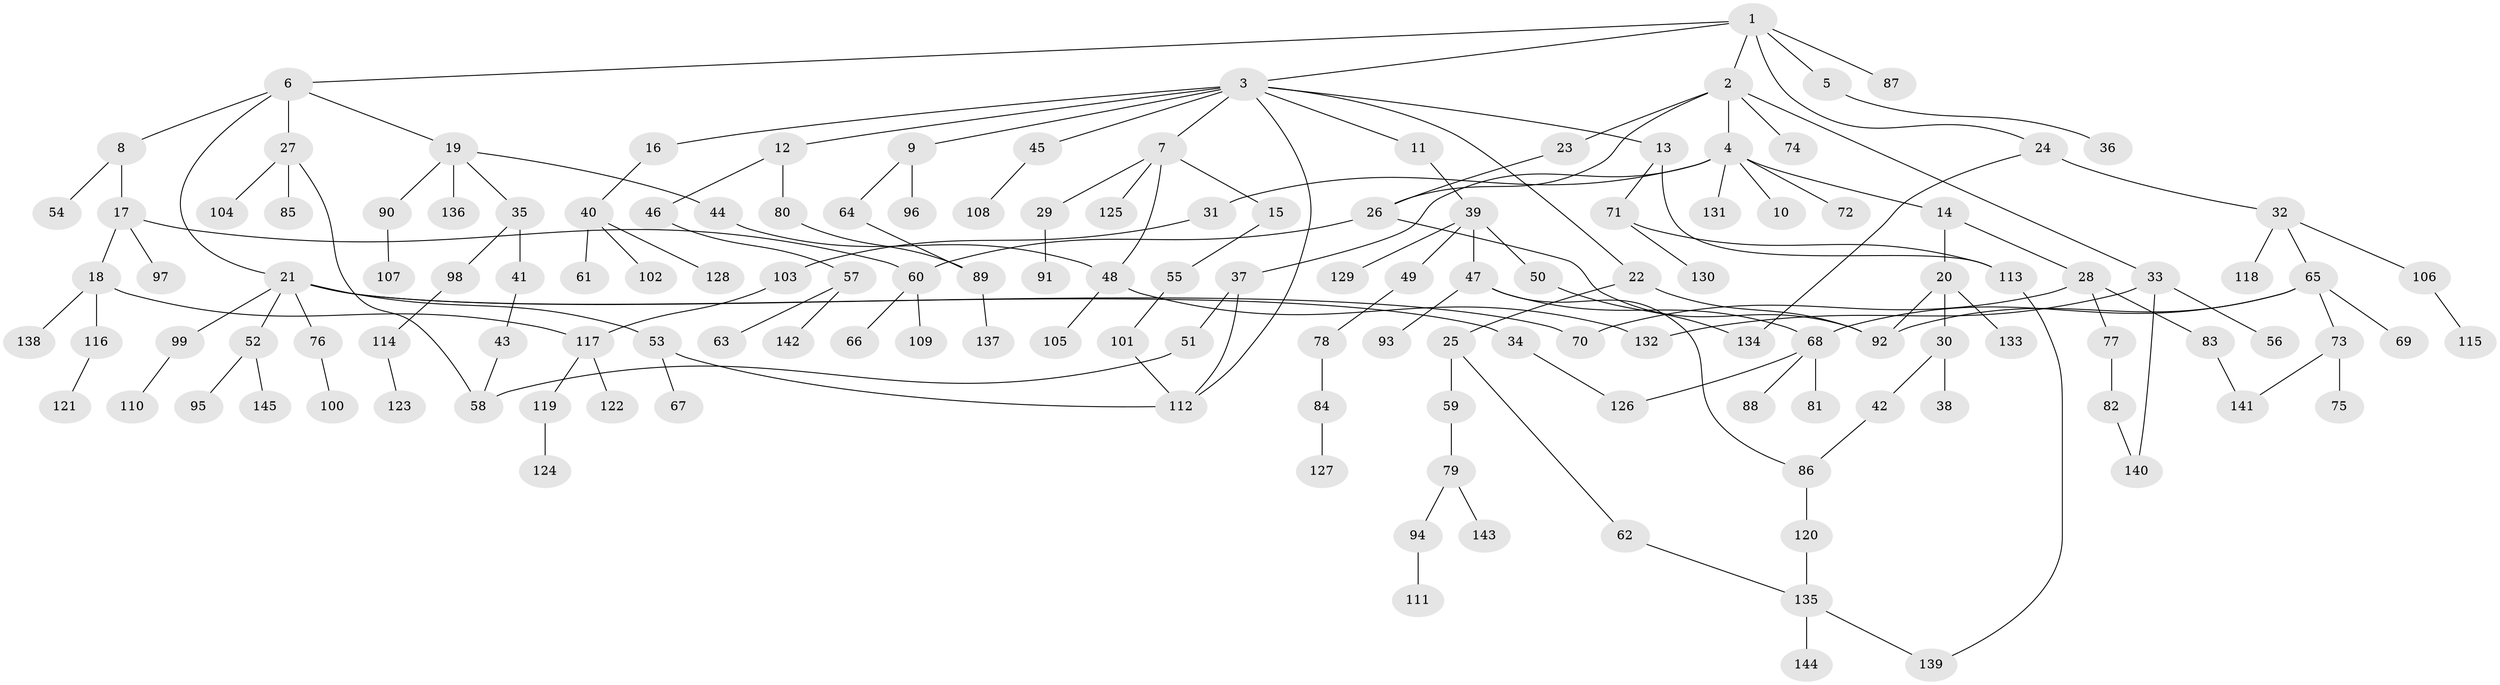 // Generated by graph-tools (version 1.1) at 2025/41/03/09/25 04:41:32]
// undirected, 145 vertices, 168 edges
graph export_dot {
graph [start="1"]
  node [color=gray90,style=filled];
  1;
  2;
  3;
  4;
  5;
  6;
  7;
  8;
  9;
  10;
  11;
  12;
  13;
  14;
  15;
  16;
  17;
  18;
  19;
  20;
  21;
  22;
  23;
  24;
  25;
  26;
  27;
  28;
  29;
  30;
  31;
  32;
  33;
  34;
  35;
  36;
  37;
  38;
  39;
  40;
  41;
  42;
  43;
  44;
  45;
  46;
  47;
  48;
  49;
  50;
  51;
  52;
  53;
  54;
  55;
  56;
  57;
  58;
  59;
  60;
  61;
  62;
  63;
  64;
  65;
  66;
  67;
  68;
  69;
  70;
  71;
  72;
  73;
  74;
  75;
  76;
  77;
  78;
  79;
  80;
  81;
  82;
  83;
  84;
  85;
  86;
  87;
  88;
  89;
  90;
  91;
  92;
  93;
  94;
  95;
  96;
  97;
  98;
  99;
  100;
  101;
  102;
  103;
  104;
  105;
  106;
  107;
  108;
  109;
  110;
  111;
  112;
  113;
  114;
  115;
  116;
  117;
  118;
  119;
  120;
  121;
  122;
  123;
  124;
  125;
  126;
  127;
  128;
  129;
  130;
  131;
  132;
  133;
  134;
  135;
  136;
  137;
  138;
  139;
  140;
  141;
  142;
  143;
  144;
  145;
  1 -- 2;
  1 -- 3;
  1 -- 5;
  1 -- 6;
  1 -- 24;
  1 -- 87;
  2 -- 4;
  2 -- 23;
  2 -- 33;
  2 -- 74;
  2 -- 26;
  3 -- 7;
  3 -- 9;
  3 -- 11;
  3 -- 12;
  3 -- 13;
  3 -- 16;
  3 -- 22;
  3 -- 45;
  3 -- 112;
  4 -- 10;
  4 -- 14;
  4 -- 31;
  4 -- 37;
  4 -- 72;
  4 -- 131;
  5 -- 36;
  6 -- 8;
  6 -- 19;
  6 -- 21;
  6 -- 27;
  7 -- 15;
  7 -- 29;
  7 -- 125;
  7 -- 48;
  8 -- 17;
  8 -- 54;
  9 -- 64;
  9 -- 96;
  11 -- 39;
  12 -- 46;
  12 -- 80;
  13 -- 71;
  13 -- 113;
  14 -- 20;
  14 -- 28;
  15 -- 55;
  16 -- 40;
  17 -- 18;
  17 -- 60;
  17 -- 97;
  18 -- 116;
  18 -- 138;
  18 -- 117;
  19 -- 35;
  19 -- 44;
  19 -- 90;
  19 -- 136;
  20 -- 30;
  20 -- 133;
  20 -- 92;
  21 -- 34;
  21 -- 52;
  21 -- 53;
  21 -- 70;
  21 -- 76;
  21 -- 99;
  22 -- 25;
  22 -- 92;
  23 -- 26;
  24 -- 32;
  24 -- 134;
  25 -- 59;
  25 -- 62;
  26 -- 60;
  26 -- 92;
  27 -- 58;
  27 -- 85;
  27 -- 104;
  28 -- 77;
  28 -- 83;
  28 -- 70;
  29 -- 91;
  30 -- 38;
  30 -- 42;
  31 -- 103;
  32 -- 65;
  32 -- 106;
  32 -- 118;
  33 -- 56;
  33 -- 132;
  33 -- 140;
  34 -- 126;
  35 -- 41;
  35 -- 98;
  37 -- 51;
  37 -- 112;
  39 -- 47;
  39 -- 49;
  39 -- 50;
  39 -- 129;
  40 -- 61;
  40 -- 102;
  40 -- 128;
  41 -- 43;
  42 -- 86;
  43 -- 58;
  44 -- 48;
  45 -- 108;
  46 -- 57;
  47 -- 93;
  47 -- 68;
  47 -- 86;
  48 -- 105;
  48 -- 132;
  49 -- 78;
  50 -- 134;
  51 -- 58;
  52 -- 95;
  52 -- 145;
  53 -- 67;
  53 -- 112;
  55 -- 101;
  57 -- 63;
  57 -- 142;
  59 -- 79;
  60 -- 66;
  60 -- 109;
  62 -- 135;
  64 -- 89;
  65 -- 68;
  65 -- 69;
  65 -- 73;
  65 -- 92;
  68 -- 81;
  68 -- 88;
  68 -- 126;
  71 -- 130;
  71 -- 113;
  73 -- 75;
  73 -- 141;
  76 -- 100;
  77 -- 82;
  78 -- 84;
  79 -- 94;
  79 -- 143;
  80 -- 89;
  82 -- 140;
  83 -- 141;
  84 -- 127;
  86 -- 120;
  89 -- 137;
  90 -- 107;
  94 -- 111;
  98 -- 114;
  99 -- 110;
  101 -- 112;
  103 -- 117;
  106 -- 115;
  113 -- 139;
  114 -- 123;
  116 -- 121;
  117 -- 119;
  117 -- 122;
  119 -- 124;
  120 -- 135;
  135 -- 144;
  135 -- 139;
}
